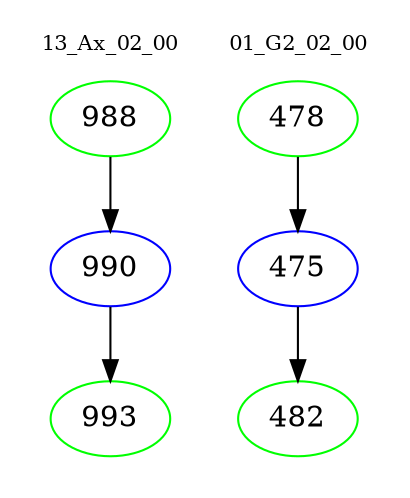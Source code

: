 digraph{
subgraph cluster_0 {
color = white
label = "13_Ax_02_00";
fontsize=10;
T0_988 [label="988", color="green"]
T0_988 -> T0_990 [color="black"]
T0_990 [label="990", color="blue"]
T0_990 -> T0_993 [color="black"]
T0_993 [label="993", color="green"]
}
subgraph cluster_1 {
color = white
label = "01_G2_02_00";
fontsize=10;
T1_478 [label="478", color="green"]
T1_478 -> T1_475 [color="black"]
T1_475 [label="475", color="blue"]
T1_475 -> T1_482 [color="black"]
T1_482 [label="482", color="green"]
}
}
